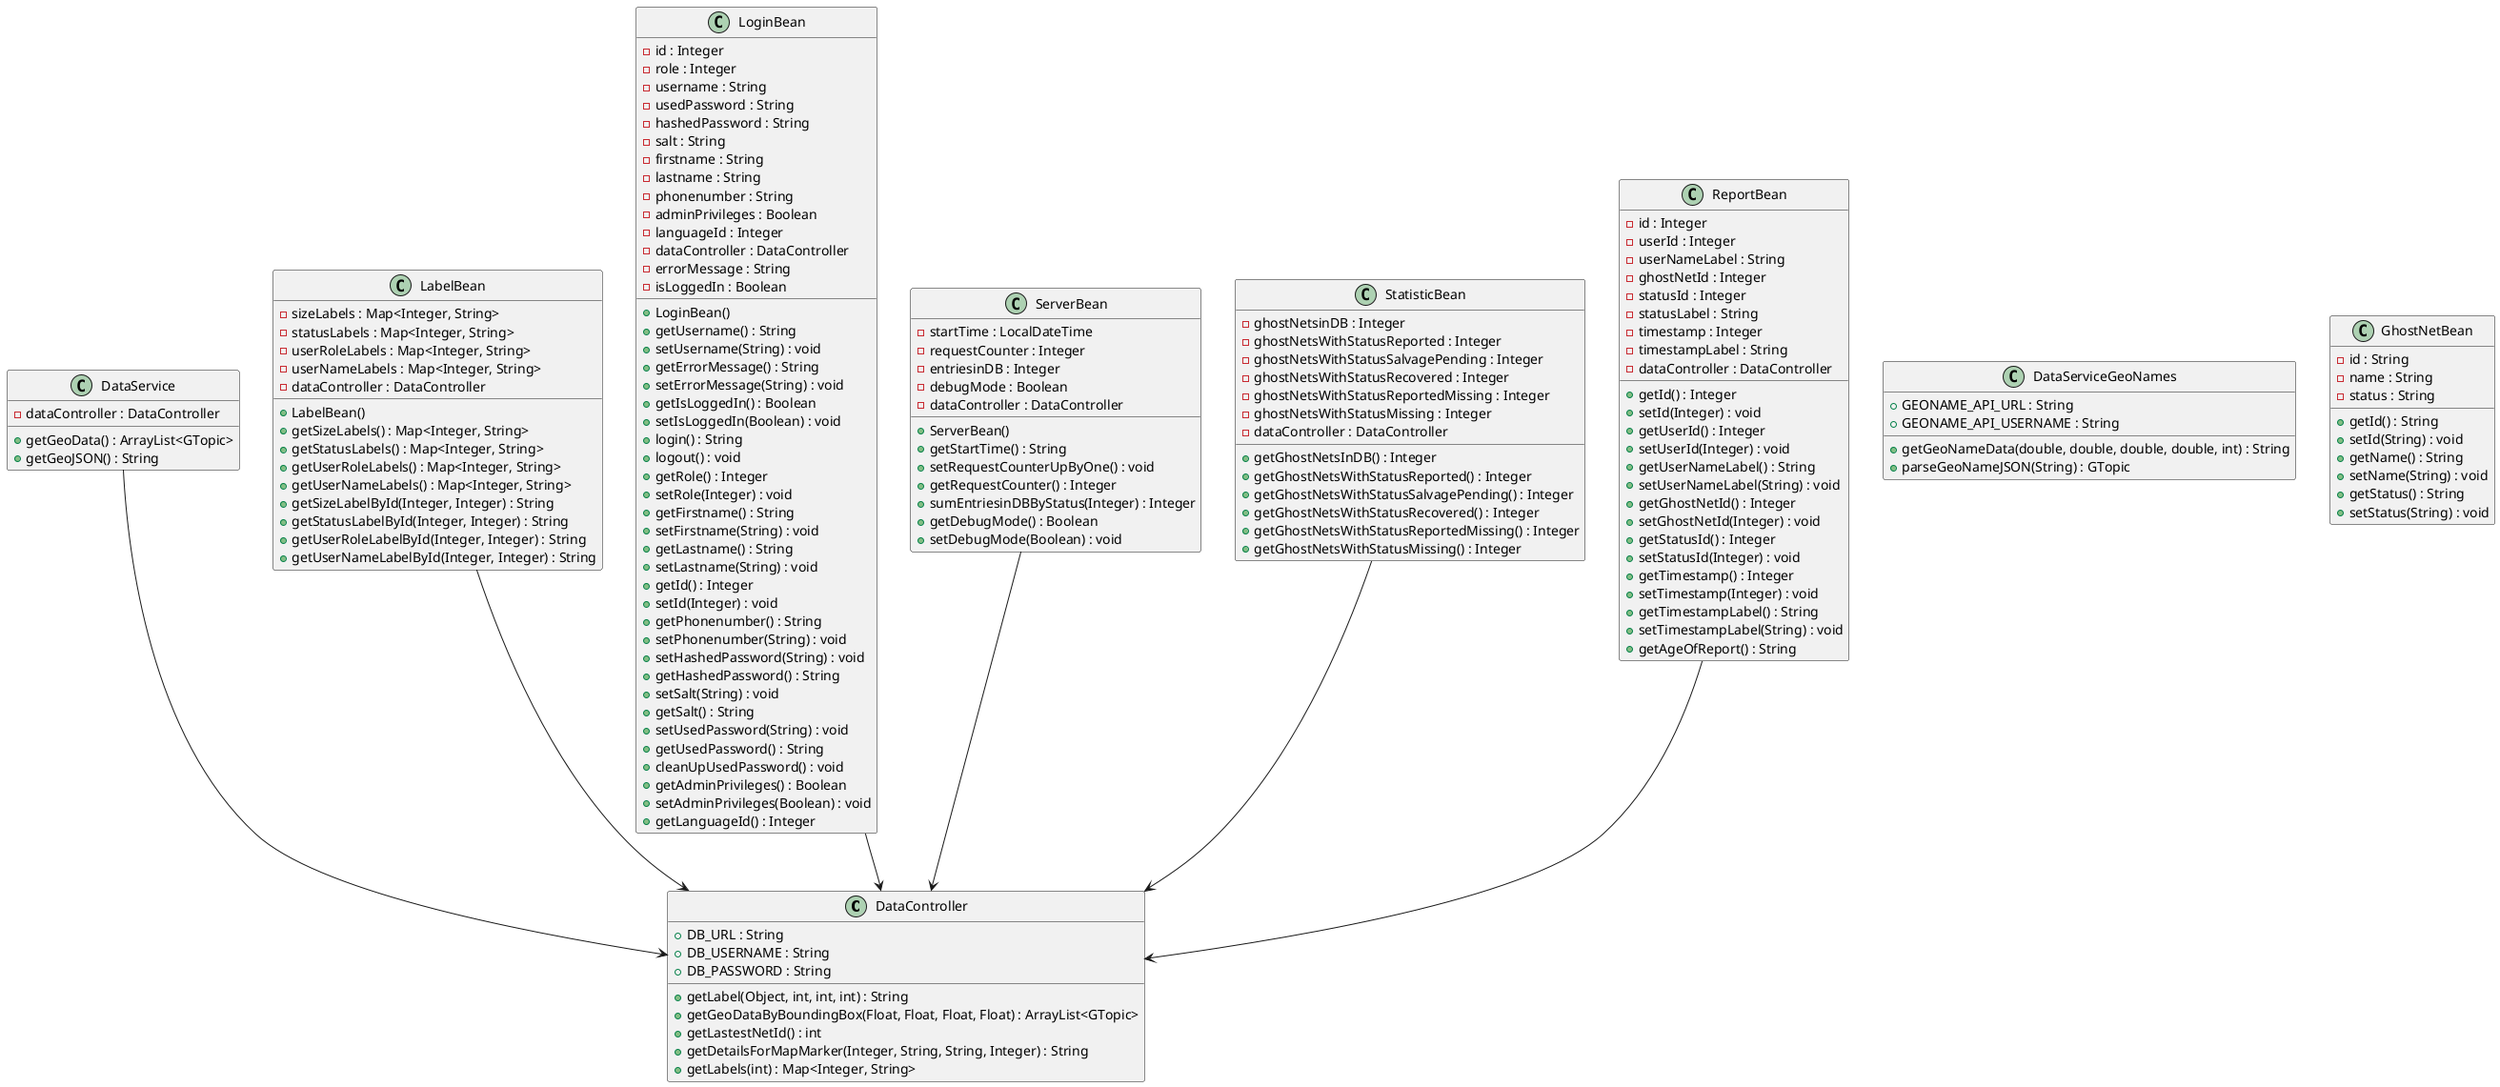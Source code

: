 
@startuml

class DataController {
  + DB_URL : String
  + DB_USERNAME : String
  + DB_PASSWORD : String
  + getLabel(Object, int, int, int) : String
  + getGeoDataByBoundingBox(Float, Float, Float, Float) : ArrayList<GTopic>
  + getLastestNetId() : int
  + getDetailsForMapMarker(Integer, String, String, Integer) : String
  + getLabels(int) : Map<Integer, String>
}

class DataService {
  - dataController : DataController
  + getGeoData() : ArrayList<GTopic>
  + getGeoJSON() : String
}

class DataServiceGeoNames {
  + GEONAME_API_URL : String
  + GEONAME_API_USERNAME : String
  + getGeoNameData(double, double, double, double, int) : String
  + parseGeoNameJSON(String) : GTopic
}

class GhostNetBean {
  - id : String
  - name : String
  - status : String
  + getId() : String
  + setId(String) : void
  + getName() : String
  + setName(String) : void
  + getStatus() : String
  + setStatus(String) : void
}

class LabelBean {
  - sizeLabels : Map<Integer, String>
  - statusLabels : Map<Integer, String>
  - userRoleLabels : Map<Integer, String>
  - userNameLabels : Map<Integer, String>
  - dataController : DataController
  + LabelBean()
  + getSizeLabels() : Map<Integer, String>
  + getStatusLabels() : Map<Integer, String>
  + getUserRoleLabels() : Map<Integer, String>
  + getUserNameLabels() : Map<Integer, String>
  + getSizeLabelById(Integer, Integer) : String
  + getStatusLabelById(Integer, Integer) : String
  + getUserRoleLabelById(Integer, Integer) : String
  + getUserNameLabelById(Integer, Integer) : String
}

class LoginBean {
  - id : Integer
  - role : Integer
  - username : String
  - usedPassword : String
  - hashedPassword : String
  - salt : String
  - firstname : String
  - lastname : String
  - phonenumber : String
  - adminPrivileges : Boolean
  - languageId : Integer
  - dataController : DataController
  - errorMessage : String
  - isLoggedIn : Boolean
  + LoginBean()
  + getUsername() : String
  + setUsername(String) : void
  + getErrorMessage() : String
  + setErrorMessage(String) : void
  + getIsLoggedIn() : Boolean
  + setIsLoggedIn(Boolean) : void
  + login() : String
  + logout() : void
  + getRole() : Integer
  + setRole(Integer) : void
  + getFirstname() : String
  + setFirstname(String) : void
  + getLastname() : String
  + setLastname(String) : void
  + getId() : Integer
  + setId(Integer) : void
  + getPhonenumber() : String
  + setPhonenumber(String) : void
  + setHashedPassword(String) : void
  + getHashedPassword() : String
  + setSalt(String) : void
  + getSalt() : String
  + setUsedPassword(String) : void
  + getUsedPassword() : String
  + cleanUpUsedPassword() : void
  + getAdminPrivileges() : Boolean
  + setAdminPrivileges(Boolean) : void
  + getLanguageId() : Integer
}

class ServerBean {
  - startTime : LocalDateTime
  - requestCounter : Integer
  - entriesinDB : Integer
  - debugMode : Boolean
  - dataController : DataController
  + ServerBean()
  + getStartTime() : String
  + setRequestCounterUpByOne() : void
  + getRequestCounter() : Integer
  + sumEntriesinDBByStatus(Integer) : Integer
  + getDebugMode() : Boolean
  + setDebugMode(Boolean) : void
}

class StatisticBean {
  - ghostNetsinDB : Integer
  - ghostNetsWithStatusReported : Integer
  - ghostNetsWithStatusSalvagePending : Integer
  - ghostNetsWithStatusRecovered : Integer
  - ghostNetsWithStatusReportedMissing : Integer
  - ghostNetsWithStatusMissing : Integer
  - dataController : DataController
  + getGhostNetsInDB() : Integer
  + getGhostNetsWithStatusReported() : Integer
  + getGhostNetsWithStatusSalvagePending() : Integer
  + getGhostNetsWithStatusRecovered() : Integer
  + getGhostNetsWithStatusReportedMissing() : Integer
  + getGhostNetsWithStatusMissing() : Integer
}

class ReportBean {
  - id : Integer
  - userId : Integer
  - userNameLabel : String
  - ghostNetId : Integer
  - statusId : Integer
  - statusLabel : String
  - timestamp : Integer
  - timestampLabel : String
  - dataController : DataController
  + getId() : Integer
  + setId(Integer) : void
  + getUserId() : Integer
  + setUserId(Integer) : void
  + getUserNameLabel() : String
  + setUserNameLabel(String) : void
  + getGhostNetId() : Integer
  + setGhostNetId(Integer) : void
  + getStatusId() : Integer
  + setStatusId(Integer) : void
  + getTimestamp() : Integer
  + setTimestamp(Integer) : void
  + getTimestampLabel() : String
  + setTimestampLabel(String) : void
  + getAgeOfReport() : String
}

DataService --> DataController
LabelBean --> DataController
LoginBean --> DataController
ServerBean --> DataController
StatisticBean --> DataController
ReportBean --> DataController

@enduml

